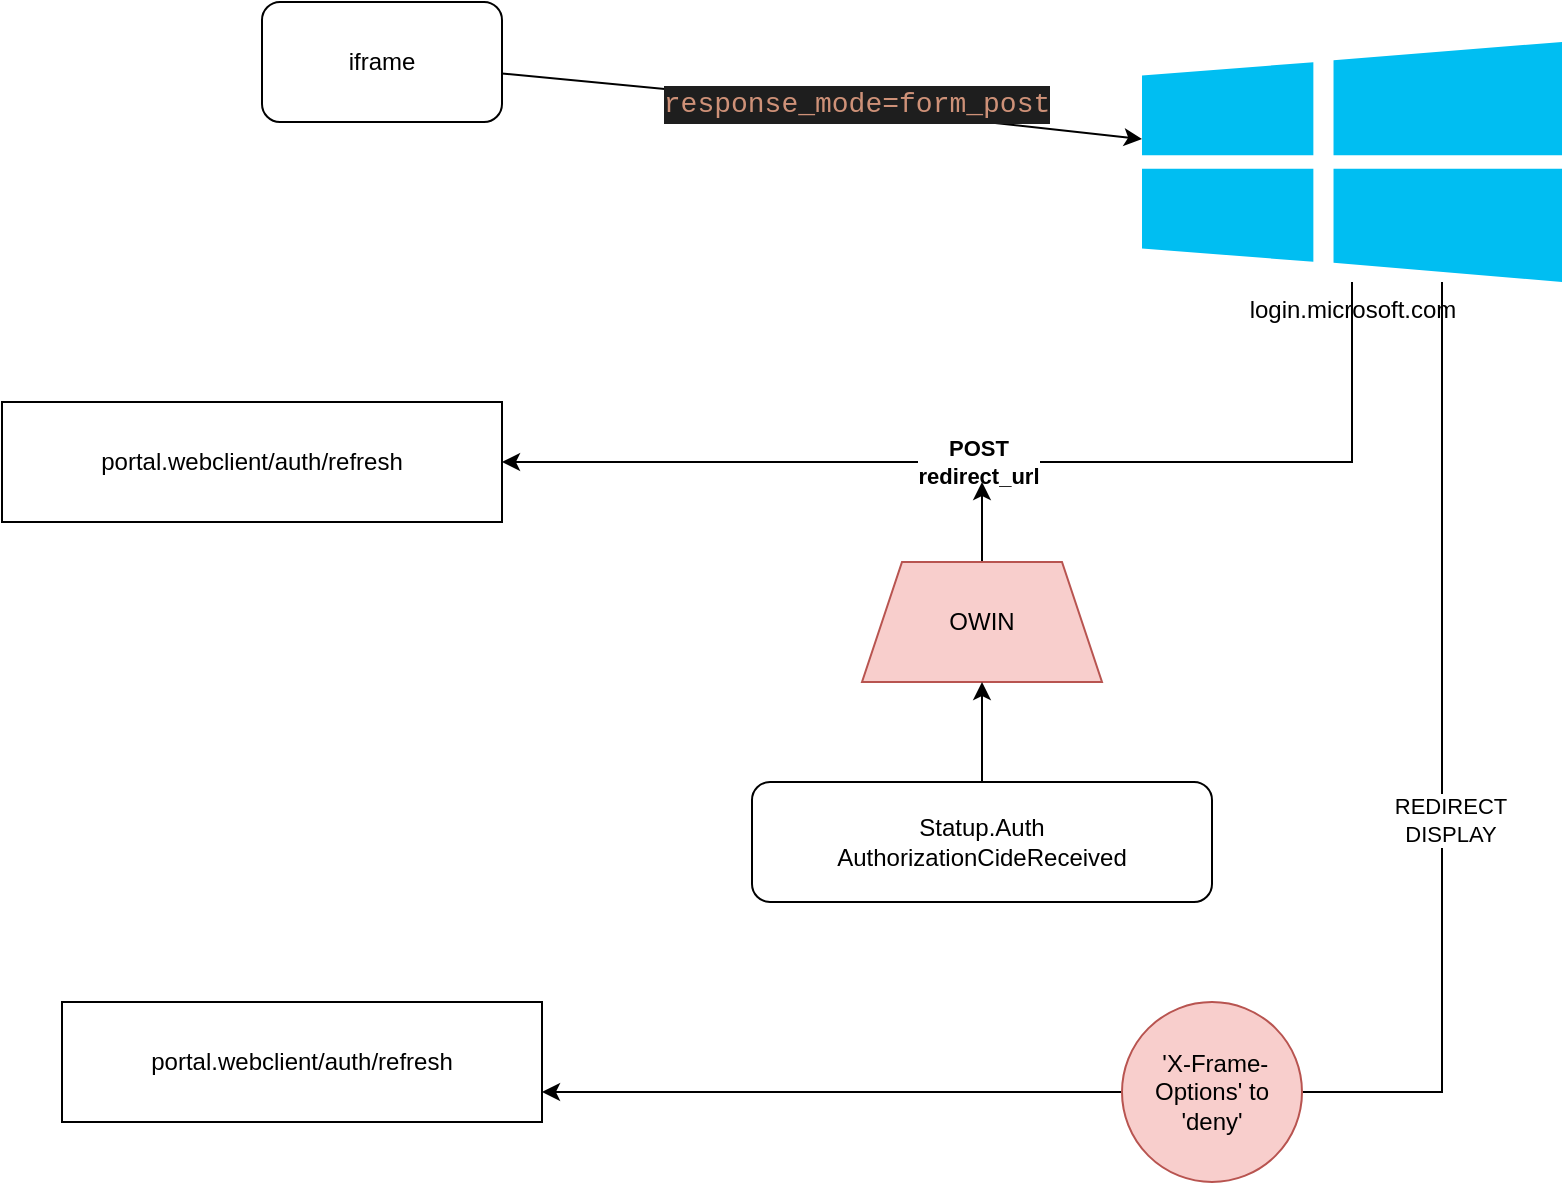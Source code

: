 <mxfile version="14.1.8" type="device"><diagram id="FzpIZcMM4HJ2hF8lUJLd" name="Page-1"><mxGraphModel dx="1024" dy="592" grid="1" gridSize="10" guides="1" tooltips="1" connect="1" arrows="1" fold="1" page="1" pageScale="1" pageWidth="1654" pageHeight="1169" math="0" shadow="0"><root><mxCell id="0"/><mxCell id="1" parent="0"/><mxCell id="qKgOQ0r0_6f3Su9QGDYl-1" value="&lt;span&gt;portal.webclient/auth/refresh&lt;/span&gt;" style="rounded=0;whiteSpace=wrap;html=1;" vertex="1" parent="1"><mxGeometry x="30" y="260" width="250" height="60" as="geometry"/></mxCell><mxCell id="qKgOQ0r0_6f3Su9QGDYl-5" style="edgeStyle=orthogonalEdgeStyle;rounded=0;orthogonalLoop=1;jettySize=auto;html=1;entryX=1;entryY=0.5;entryDx=0;entryDy=0;" edge="1" parent="1" source="qKgOQ0r0_6f3Su9QGDYl-2" target="qKgOQ0r0_6f3Su9QGDYl-1"><mxGeometry relative="1" as="geometry"><Array as="points"><mxPoint x="705" y="290"/></Array></mxGeometry></mxCell><mxCell id="qKgOQ0r0_6f3Su9QGDYl-6" value="POST&lt;br&gt;redirect_url" style="edgeLabel;html=1;align=center;verticalAlign=middle;resizable=0;points=[];fontStyle=1" vertex="1" connectable="0" parent="qKgOQ0r0_6f3Su9QGDYl-5"><mxGeometry x="0.024" y="1" relative="1" as="geometry"><mxPoint x="-14" y="-1" as="offset"/></mxGeometry></mxCell><mxCell id="qKgOQ0r0_6f3Su9QGDYl-14" style="edgeStyle=orthogonalEdgeStyle;rounded=0;orthogonalLoop=1;jettySize=auto;html=1;entryX=1;entryY=0.75;entryDx=0;entryDy=0;" edge="1" parent="1" source="qKgOQ0r0_6f3Su9QGDYl-2" target="qKgOQ0r0_6f3Su9QGDYl-13"><mxGeometry relative="1" as="geometry"><mxPoint x="720" y="620" as="targetPoint"/><Array as="points"><mxPoint x="750" y="605"/></Array></mxGeometry></mxCell><mxCell id="qKgOQ0r0_6f3Su9QGDYl-15" value="REDIRECT&lt;br&gt;DISPLAY" style="edgeLabel;html=1;align=center;verticalAlign=middle;resizable=0;points=[];" vertex="1" connectable="0" parent="qKgOQ0r0_6f3Su9QGDYl-14"><mxGeometry x="-0.372" y="4" relative="1" as="geometry"><mxPoint as="offset"/></mxGeometry></mxCell><mxCell id="qKgOQ0r0_6f3Su9QGDYl-2" value="login.microsoft.com" style="verticalLabelPosition=bottom;html=1;verticalAlign=top;align=center;strokeColor=none;fillColor=#00BEF2;shape=mxgraph.azure.azure_instance;" vertex="1" parent="1"><mxGeometry x="600" y="80" width="210" height="120" as="geometry"/></mxCell><mxCell id="qKgOQ0r0_6f3Su9QGDYl-4" style="rounded=0;orthogonalLoop=1;jettySize=auto;html=1;" edge="1" parent="1" source="qKgOQ0r0_6f3Su9QGDYl-3" target="qKgOQ0r0_6f3Su9QGDYl-2"><mxGeometry relative="1" as="geometry"><Array as="points"><mxPoint x="430" y="110"/></Array></mxGeometry></mxCell><mxCell id="qKgOQ0r0_6f3Su9QGDYl-11" value="&lt;div style=&quot;color: rgb(212 , 212 , 212) ; background-color: rgb(30 , 30 , 30) ; font-family: &amp;#34;consolas&amp;#34; , &amp;#34;courier new&amp;#34; , monospace ; font-size: 14px ; line-height: 19px&quot;&gt;&lt;span style=&quot;color: #ce9178&quot;&gt;response_mode=form_post&lt;/span&gt;&lt;/div&gt;" style="edgeLabel;html=1;align=center;verticalAlign=middle;resizable=0;points=[];" vertex="1" connectable="0" parent="qKgOQ0r0_6f3Su9QGDYl-4"><mxGeometry x="0.101" y="2" relative="1" as="geometry"><mxPoint as="offset"/></mxGeometry></mxCell><mxCell id="qKgOQ0r0_6f3Su9QGDYl-3" value="iframe" style="rounded=1;whiteSpace=wrap;html=1;" vertex="1" parent="1"><mxGeometry x="160" y="60" width="120" height="60" as="geometry"/></mxCell><mxCell id="qKgOQ0r0_6f3Su9QGDYl-8" style="edgeStyle=orthogonalEdgeStyle;rounded=0;orthogonalLoop=1;jettySize=auto;html=1;" edge="1" parent="1" source="qKgOQ0r0_6f3Su9QGDYl-7"><mxGeometry relative="1" as="geometry"><mxPoint x="520" y="300" as="targetPoint"/></mxGeometry></mxCell><mxCell id="qKgOQ0r0_6f3Su9QGDYl-7" value="OWIN" style="shape=trapezoid;perimeter=trapezoidPerimeter;whiteSpace=wrap;html=1;fixedSize=1;fillColor=#f8cecc;strokeColor=#b85450;" vertex="1" parent="1"><mxGeometry x="460" y="340" width="120" height="60" as="geometry"/></mxCell><mxCell id="qKgOQ0r0_6f3Su9QGDYl-10" style="edgeStyle=orthogonalEdgeStyle;rounded=0;orthogonalLoop=1;jettySize=auto;html=1;entryX=0.5;entryY=1;entryDx=0;entryDy=0;" edge="1" parent="1" source="qKgOQ0r0_6f3Su9QGDYl-9" target="qKgOQ0r0_6f3Su9QGDYl-7"><mxGeometry relative="1" as="geometry"/></mxCell><mxCell id="qKgOQ0r0_6f3Su9QGDYl-9" value="Statup.Auth&lt;br&gt;AuthorizationCideReceived" style="rounded=1;whiteSpace=wrap;html=1;" vertex="1" parent="1"><mxGeometry x="405" y="450" width="230" height="60" as="geometry"/></mxCell><mxCell id="qKgOQ0r0_6f3Su9QGDYl-13" value="portal.webclient/auth/refresh" style="rounded=0;whiteSpace=wrap;html=1;" vertex="1" parent="1"><mxGeometry x="60" y="560" width="240" height="60" as="geometry"/></mxCell><mxCell id="qKgOQ0r0_6f3Su9QGDYl-16" value="&amp;nbsp;'X-Frame-Options' to 'deny'" style="ellipse;whiteSpace=wrap;html=1;aspect=fixed;fillColor=#f8cecc;strokeColor=#b85450;" vertex="1" parent="1"><mxGeometry x="590" y="560" width="90" height="90" as="geometry"/></mxCell></root></mxGraphModel></diagram></mxfile>
